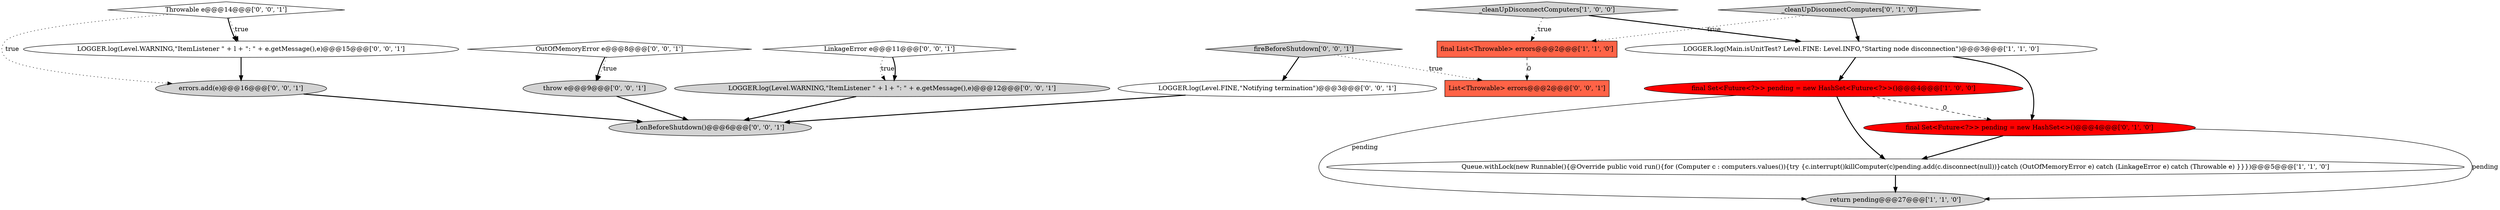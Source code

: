 digraph {
14 [style = filled, label = "LOGGER.log(Level.FINE,\"Notifying termination\")@@@3@@@['0', '0', '1']", fillcolor = white, shape = ellipse image = "AAA0AAABBB3BBB"];
9 [style = filled, label = "OutOfMemoryError e@@@8@@@['0', '0', '1']", fillcolor = white, shape = diamond image = "AAA0AAABBB3BBB"];
15 [style = filled, label = "l.onBeforeShutdown()@@@6@@@['0', '0', '1']", fillcolor = lightgray, shape = ellipse image = "AAA0AAABBB3BBB"];
6 [style = filled, label = "_cleanUpDisconnectComputers['0', '1', '0']", fillcolor = lightgray, shape = diamond image = "AAA0AAABBB2BBB"];
16 [style = filled, label = "LinkageError e@@@11@@@['0', '0', '1']", fillcolor = white, shape = diamond image = "AAA0AAABBB3BBB"];
12 [style = filled, label = "Throwable e@@@14@@@['0', '0', '1']", fillcolor = white, shape = diamond image = "AAA0AAABBB3BBB"];
17 [style = filled, label = "LOGGER.log(Level.WARNING,\"ItemListener \" + l + \": \" + e.getMessage(),e)@@@12@@@['0', '0', '1']", fillcolor = lightgray, shape = ellipse image = "AAA0AAABBB3BBB"];
3 [style = filled, label = "final Set<Future<?>> pending = new HashSet<Future<?>>()@@@4@@@['1', '0', '0']", fillcolor = red, shape = ellipse image = "AAA1AAABBB1BBB"];
8 [style = filled, label = "errors.add(e)@@@16@@@['0', '0', '1']", fillcolor = lightgray, shape = ellipse image = "AAA0AAABBB3BBB"];
1 [style = filled, label = "LOGGER.log(Main.isUnitTest? Level.FINE: Level.INFO,\"Starting node disconnection\")@@@3@@@['1', '1', '0']", fillcolor = white, shape = ellipse image = "AAA0AAABBB1BBB"];
10 [style = filled, label = "fireBeforeShutdown['0', '0', '1']", fillcolor = lightgray, shape = diamond image = "AAA0AAABBB3BBB"];
5 [style = filled, label = "Queue.withLock(new Runnable(){@Override public void run(){for (Computer c : computers.values()){try {c.interrupt()killComputer(c)pending.add(c.disconnect(null))}catch (OutOfMemoryError e) catch (LinkageError e) catch (Throwable e) }}})@@@5@@@['1', '1', '0']", fillcolor = white, shape = ellipse image = "AAA0AAABBB1BBB"];
18 [style = filled, label = "LOGGER.log(Level.WARNING,\"ItemListener \" + l + \": \" + e.getMessage(),e)@@@15@@@['0', '0', '1']", fillcolor = white, shape = ellipse image = "AAA0AAABBB3BBB"];
4 [style = filled, label = "return pending@@@27@@@['1', '1', '0']", fillcolor = lightgray, shape = ellipse image = "AAA0AAABBB1BBB"];
11 [style = filled, label = "throw e@@@9@@@['0', '0', '1']", fillcolor = lightgray, shape = ellipse image = "AAA0AAABBB3BBB"];
13 [style = filled, label = "List<Throwable> errors@@@2@@@['0', '0', '1']", fillcolor = tomato, shape = box image = "AAA0AAABBB3BBB"];
0 [style = filled, label = "_cleanUpDisconnectComputers['1', '0', '0']", fillcolor = lightgray, shape = diamond image = "AAA0AAABBB1BBB"];
7 [style = filled, label = "final Set<Future<?>> pending = new HashSet<>()@@@4@@@['0', '1', '0']", fillcolor = red, shape = ellipse image = "AAA1AAABBB2BBB"];
2 [style = filled, label = "final List<Throwable> errors@@@2@@@['1', '1', '0']", fillcolor = tomato, shape = box image = "AAA0AAABBB1BBB"];
7->4 [style = solid, label="pending"];
8->15 [style = bold, label=""];
9->11 [style = bold, label=""];
10->14 [style = bold, label=""];
3->7 [style = dashed, label="0"];
12->8 [style = dotted, label="true"];
9->11 [style = dotted, label="true"];
16->17 [style = dotted, label="true"];
1->3 [style = bold, label=""];
3->4 [style = solid, label="pending"];
12->18 [style = dotted, label="true"];
16->17 [style = bold, label=""];
1->7 [style = bold, label=""];
11->15 [style = bold, label=""];
6->1 [style = bold, label=""];
3->5 [style = bold, label=""];
7->5 [style = bold, label=""];
6->2 [style = dotted, label="true"];
10->13 [style = dotted, label="true"];
2->13 [style = dashed, label="0"];
0->1 [style = bold, label=""];
5->4 [style = bold, label=""];
12->18 [style = bold, label=""];
17->15 [style = bold, label=""];
14->15 [style = bold, label=""];
18->8 [style = bold, label=""];
0->2 [style = dotted, label="true"];
}

